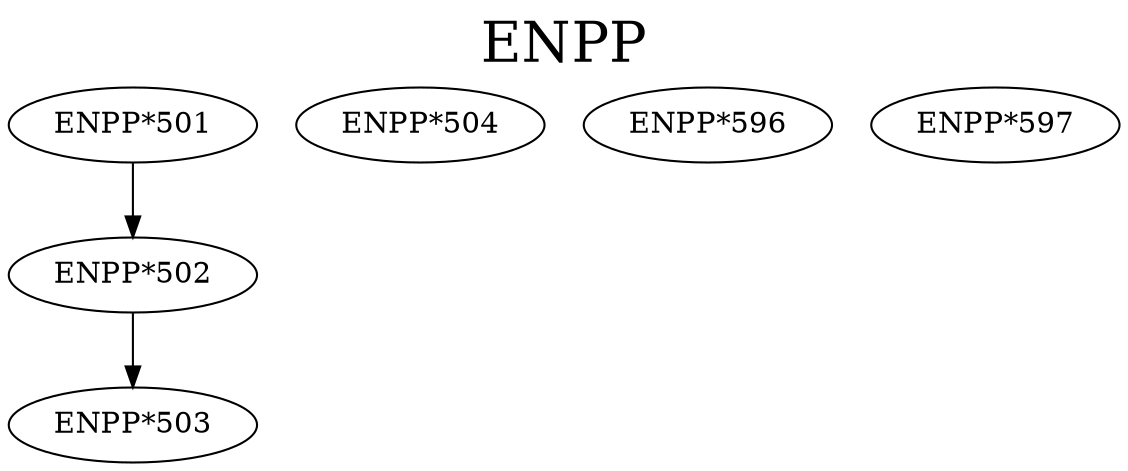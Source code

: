 digraph ENPP {
labelloc = "t";
label = "ENPP"
fontsize = 27;
"ENPP*501"
"ENPP*501" -> "ENPP*502" [style=solid]
"ENPP*502" -> "ENPP*503" [style=solid]
"ENPP*504"
"ENPP*596"
"ENPP*597"
}

